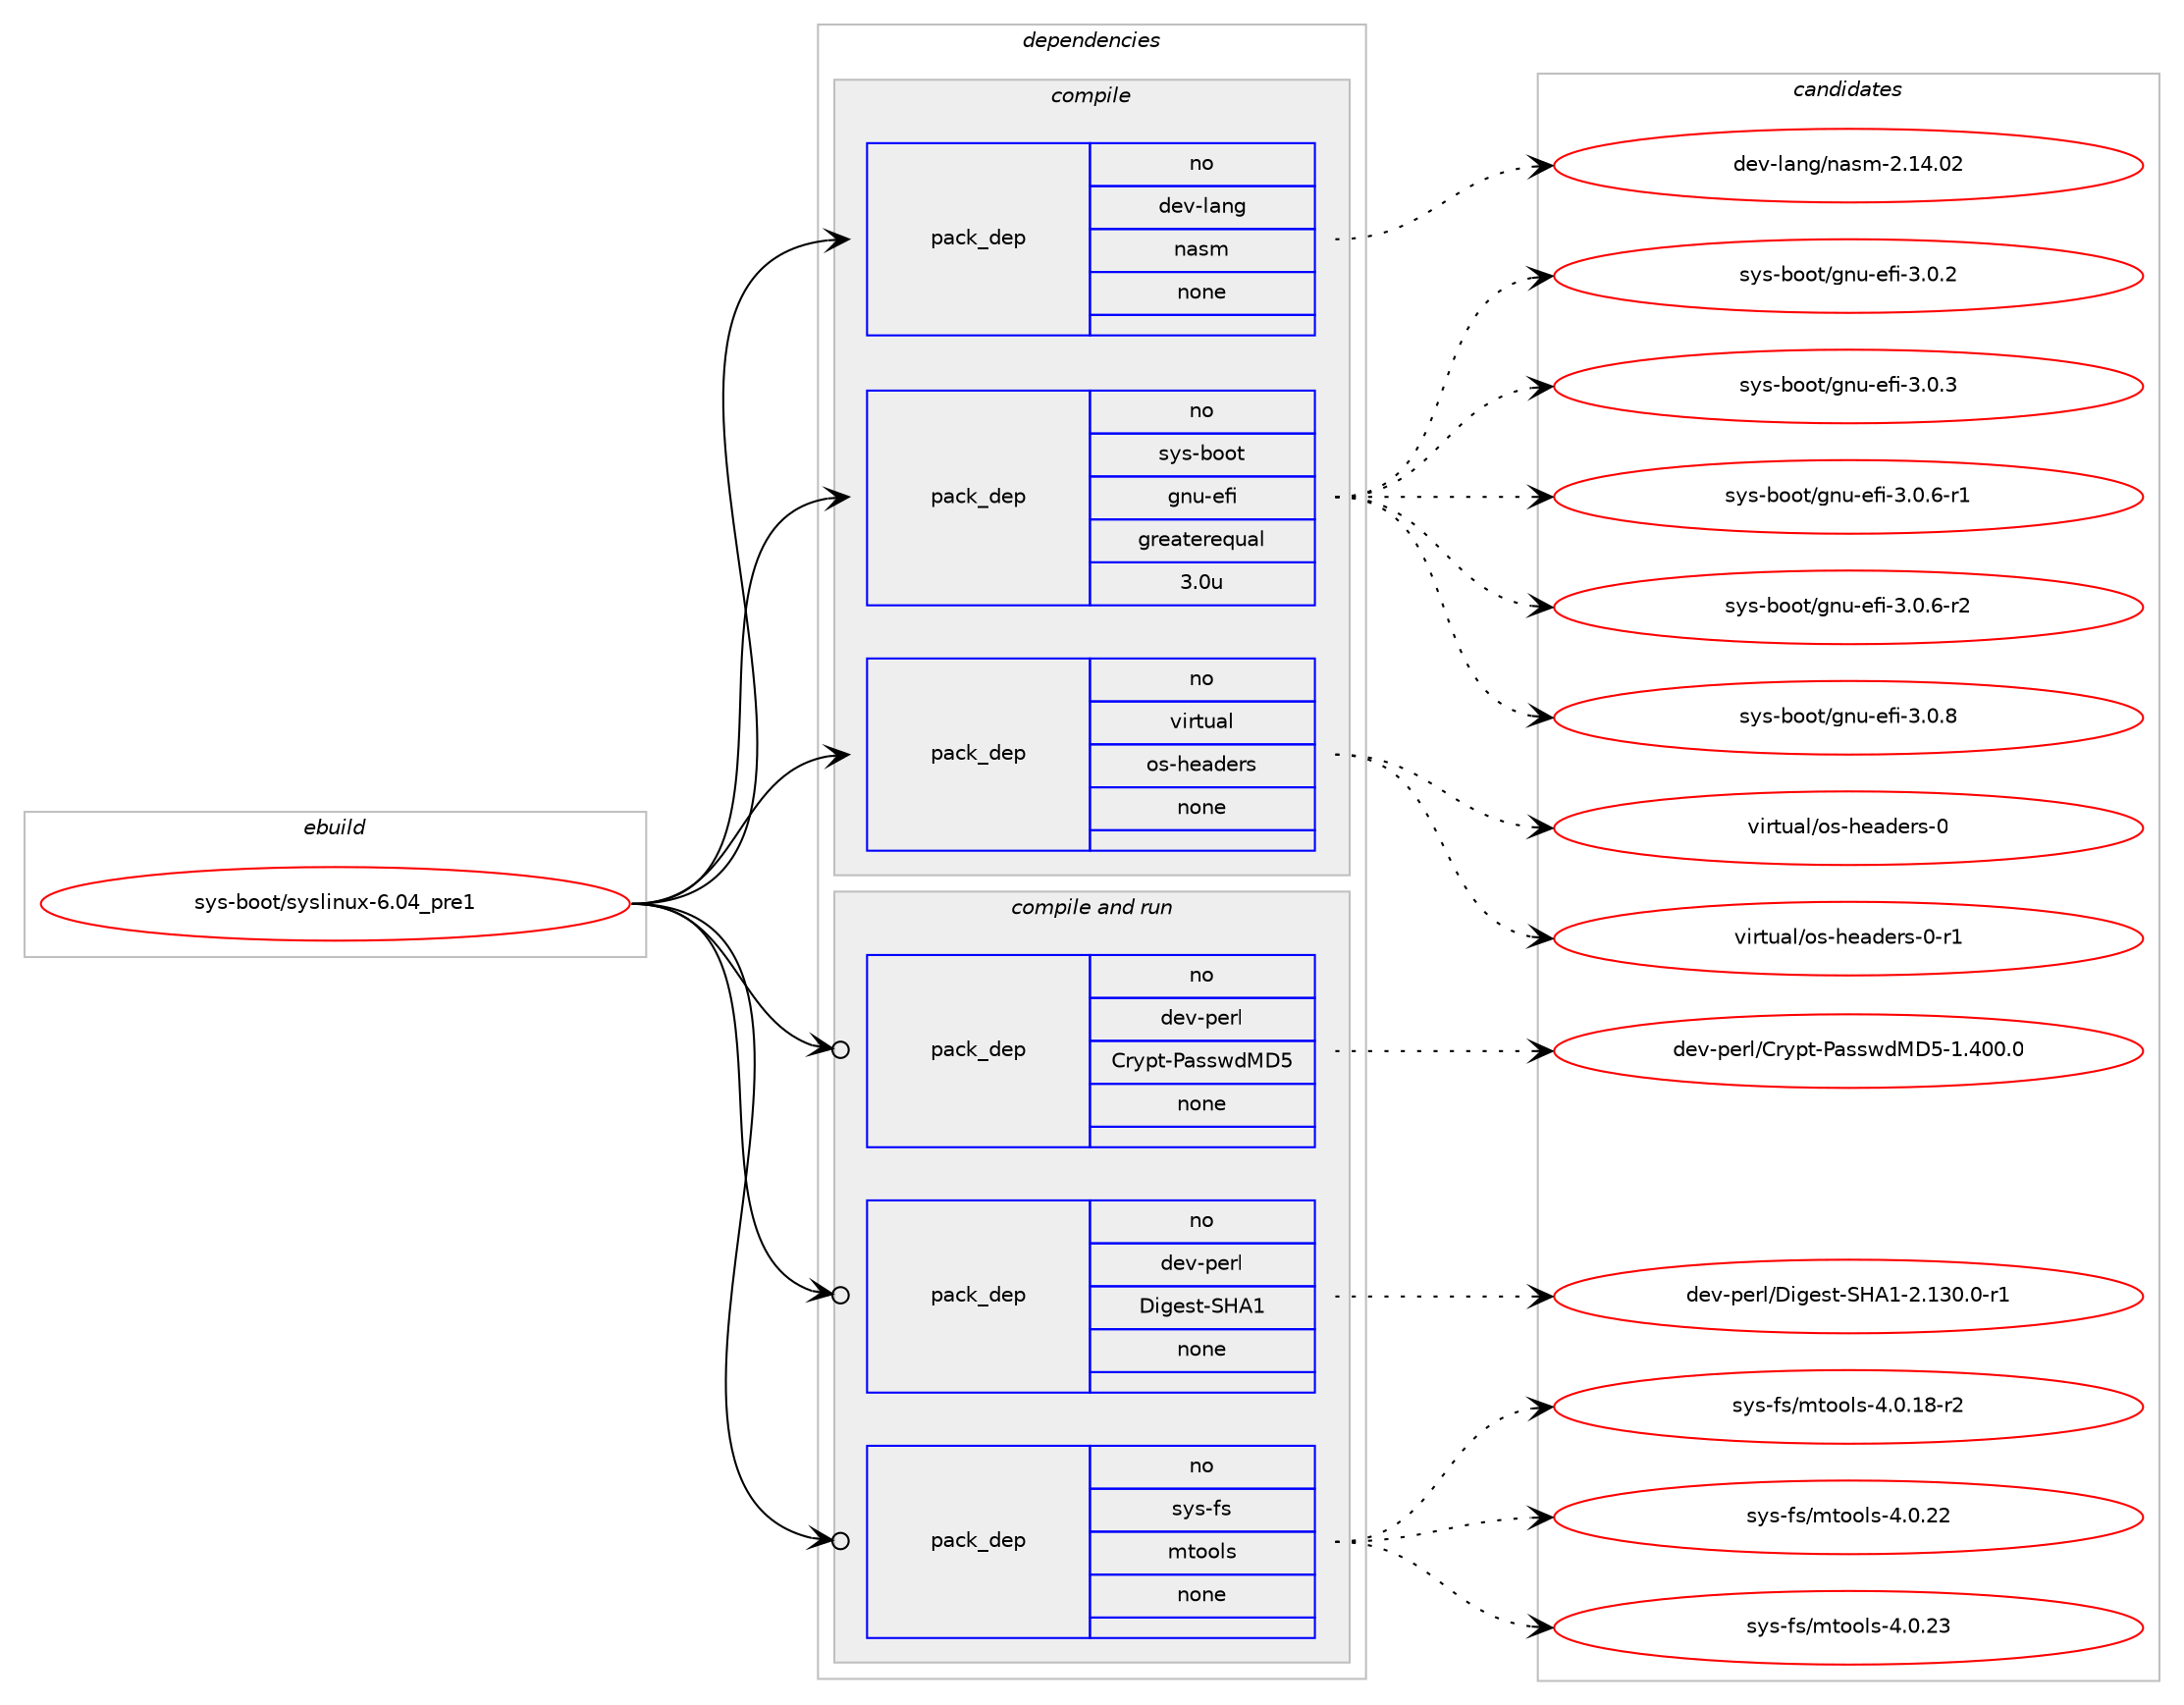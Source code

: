 digraph prolog {

# *************
# Graph options
# *************

newrank=true;
concentrate=true;
compound=true;
graph [rankdir=LR,fontname=Helvetica,fontsize=10,ranksep=1.5];#, ranksep=2.5, nodesep=0.2];
edge  [arrowhead=vee];
node  [fontname=Helvetica,fontsize=10];

# **********
# The ebuild
# **********

subgraph cluster_leftcol {
color=gray;
rank=same;
label=<<i>ebuild</i>>;
id [label="sys-boot/syslinux-6.04_pre1", color=red, width=4, href="../sys-boot/syslinux-6.04_pre1.svg"];
}

# ****************
# The dependencies
# ****************

subgraph cluster_midcol {
color=gray;
label=<<i>dependencies</i>>;
subgraph cluster_compile {
fillcolor="#eeeeee";
style=filled;
label=<<i>compile</i>>;
subgraph pack2783 {
dependency3187 [label=<<TABLE BORDER="0" CELLBORDER="1" CELLSPACING="0" CELLPADDING="4" WIDTH="220"><TR><TD ROWSPAN="6" CELLPADDING="30">pack_dep</TD></TR><TR><TD WIDTH="110">no</TD></TR><TR><TD>dev-lang</TD></TR><TR><TD>nasm</TD></TR><TR><TD>none</TD></TR><TR><TD></TD></TR></TABLE>>, shape=none, color=blue];
}
id:e -> dependency3187:w [weight=20,style="solid",arrowhead="vee"];
subgraph pack2784 {
dependency3188 [label=<<TABLE BORDER="0" CELLBORDER="1" CELLSPACING="0" CELLPADDING="4" WIDTH="220"><TR><TD ROWSPAN="6" CELLPADDING="30">pack_dep</TD></TR><TR><TD WIDTH="110">no</TD></TR><TR><TD>sys-boot</TD></TR><TR><TD>gnu-efi</TD></TR><TR><TD>greaterequal</TD></TR><TR><TD>3.0u</TD></TR></TABLE>>, shape=none, color=blue];
}
id:e -> dependency3188:w [weight=20,style="solid",arrowhead="vee"];
subgraph pack2785 {
dependency3189 [label=<<TABLE BORDER="0" CELLBORDER="1" CELLSPACING="0" CELLPADDING="4" WIDTH="220"><TR><TD ROWSPAN="6" CELLPADDING="30">pack_dep</TD></TR><TR><TD WIDTH="110">no</TD></TR><TR><TD>virtual</TD></TR><TR><TD>os-headers</TD></TR><TR><TD>none</TD></TR><TR><TD></TD></TR></TABLE>>, shape=none, color=blue];
}
id:e -> dependency3189:w [weight=20,style="solid",arrowhead="vee"];
}
subgraph cluster_compileandrun {
fillcolor="#eeeeee";
style=filled;
label=<<i>compile and run</i>>;
subgraph pack2786 {
dependency3190 [label=<<TABLE BORDER="0" CELLBORDER="1" CELLSPACING="0" CELLPADDING="4" WIDTH="220"><TR><TD ROWSPAN="6" CELLPADDING="30">pack_dep</TD></TR><TR><TD WIDTH="110">no</TD></TR><TR><TD>dev-perl</TD></TR><TR><TD>Crypt-PasswdMD5</TD></TR><TR><TD>none</TD></TR><TR><TD></TD></TR></TABLE>>, shape=none, color=blue];
}
id:e -> dependency3190:w [weight=20,style="solid",arrowhead="odotvee"];
subgraph pack2787 {
dependency3191 [label=<<TABLE BORDER="0" CELLBORDER="1" CELLSPACING="0" CELLPADDING="4" WIDTH="220"><TR><TD ROWSPAN="6" CELLPADDING="30">pack_dep</TD></TR><TR><TD WIDTH="110">no</TD></TR><TR><TD>dev-perl</TD></TR><TR><TD>Digest-SHA1</TD></TR><TR><TD>none</TD></TR><TR><TD></TD></TR></TABLE>>, shape=none, color=blue];
}
id:e -> dependency3191:w [weight=20,style="solid",arrowhead="odotvee"];
subgraph pack2788 {
dependency3192 [label=<<TABLE BORDER="0" CELLBORDER="1" CELLSPACING="0" CELLPADDING="4" WIDTH="220"><TR><TD ROWSPAN="6" CELLPADDING="30">pack_dep</TD></TR><TR><TD WIDTH="110">no</TD></TR><TR><TD>sys-fs</TD></TR><TR><TD>mtools</TD></TR><TR><TD>none</TD></TR><TR><TD></TD></TR></TABLE>>, shape=none, color=blue];
}
id:e -> dependency3192:w [weight=20,style="solid",arrowhead="odotvee"];
}
subgraph cluster_run {
fillcolor="#eeeeee";
style=filled;
label=<<i>run</i>>;
}
}

# **************
# The candidates
# **************

subgraph cluster_choices {
rank=same;
color=gray;
label=<<i>candidates</i>>;

subgraph choice2783 {
color=black;
nodesep=1;
choice100101118451089711010347110971151094550464952464850 [label="dev-lang/nasm-2.14.02", color=red, width=4,href="../dev-lang/nasm-2.14.02.svg"];
dependency3187:e -> choice100101118451089711010347110971151094550464952464850:w [style=dotted,weight="100"];
}
subgraph choice2784 {
color=black;
nodesep=1;
choice11512111545981111111164710311011745101102105455146484650 [label="sys-boot/gnu-efi-3.0.2", color=red, width=4,href="../sys-boot/gnu-efi-3.0.2.svg"];
choice11512111545981111111164710311011745101102105455146484651 [label="sys-boot/gnu-efi-3.0.3", color=red, width=4,href="../sys-boot/gnu-efi-3.0.3.svg"];
choice115121115459811111111647103110117451011021054551464846544511449 [label="sys-boot/gnu-efi-3.0.6-r1", color=red, width=4,href="../sys-boot/gnu-efi-3.0.6-r1.svg"];
choice115121115459811111111647103110117451011021054551464846544511450 [label="sys-boot/gnu-efi-3.0.6-r2", color=red, width=4,href="../sys-boot/gnu-efi-3.0.6-r2.svg"];
choice11512111545981111111164710311011745101102105455146484656 [label="sys-boot/gnu-efi-3.0.8", color=red, width=4,href="../sys-boot/gnu-efi-3.0.8.svg"];
dependency3188:e -> choice11512111545981111111164710311011745101102105455146484650:w [style=dotted,weight="100"];
dependency3188:e -> choice11512111545981111111164710311011745101102105455146484651:w [style=dotted,weight="100"];
dependency3188:e -> choice115121115459811111111647103110117451011021054551464846544511449:w [style=dotted,weight="100"];
dependency3188:e -> choice115121115459811111111647103110117451011021054551464846544511450:w [style=dotted,weight="100"];
dependency3188:e -> choice11512111545981111111164710311011745101102105455146484656:w [style=dotted,weight="100"];
}
subgraph choice2785 {
color=black;
nodesep=1;
choice118105114116117971084711111545104101971001011141154548 [label="virtual/os-headers-0", color=red, width=4,href="../virtual/os-headers-0.svg"];
choice1181051141161179710847111115451041019710010111411545484511449 [label="virtual/os-headers-0-r1", color=red, width=4,href="../virtual/os-headers-0-r1.svg"];
dependency3189:e -> choice118105114116117971084711111545104101971001011141154548:w [style=dotted,weight="100"];
dependency3189:e -> choice1181051141161179710847111115451041019710010111411545484511449:w [style=dotted,weight="100"];
}
subgraph choice2786 {
color=black;
nodesep=1;
choice1001011184511210111410847671141211121164580971151151191007768534549465248484648 [label="dev-perl/Crypt-PasswdMD5-1.400.0", color=red, width=4,href="../dev-perl/Crypt-PasswdMD5-1.400.0.svg"];
dependency3190:e -> choice1001011184511210111410847671141211121164580971151151191007768534549465248484648:w [style=dotted,weight="100"];
}
subgraph choice2787 {
color=black;
nodesep=1;
choice100101118451121011141084768105103101115116458372654945504649514846484511449 [label="dev-perl/Digest-SHA1-2.130.0-r1", color=red, width=4,href="../dev-perl/Digest-SHA1-2.130.0-r1.svg"];
dependency3191:e -> choice100101118451121011141084768105103101115116458372654945504649514846484511449:w [style=dotted,weight="100"];
}
subgraph choice2788 {
color=black;
nodesep=1;
choice1151211154510211547109116111111108115455246484649564511450 [label="sys-fs/mtools-4.0.18-r2", color=red, width=4,href="../sys-fs/mtools-4.0.18-r2.svg"];
choice115121115451021154710911611111110811545524648465050 [label="sys-fs/mtools-4.0.22", color=red, width=4,href="../sys-fs/mtools-4.0.22.svg"];
choice115121115451021154710911611111110811545524648465051 [label="sys-fs/mtools-4.0.23", color=red, width=4,href="../sys-fs/mtools-4.0.23.svg"];
dependency3192:e -> choice1151211154510211547109116111111108115455246484649564511450:w [style=dotted,weight="100"];
dependency3192:e -> choice115121115451021154710911611111110811545524648465050:w [style=dotted,weight="100"];
dependency3192:e -> choice115121115451021154710911611111110811545524648465051:w [style=dotted,weight="100"];
}
}

}
